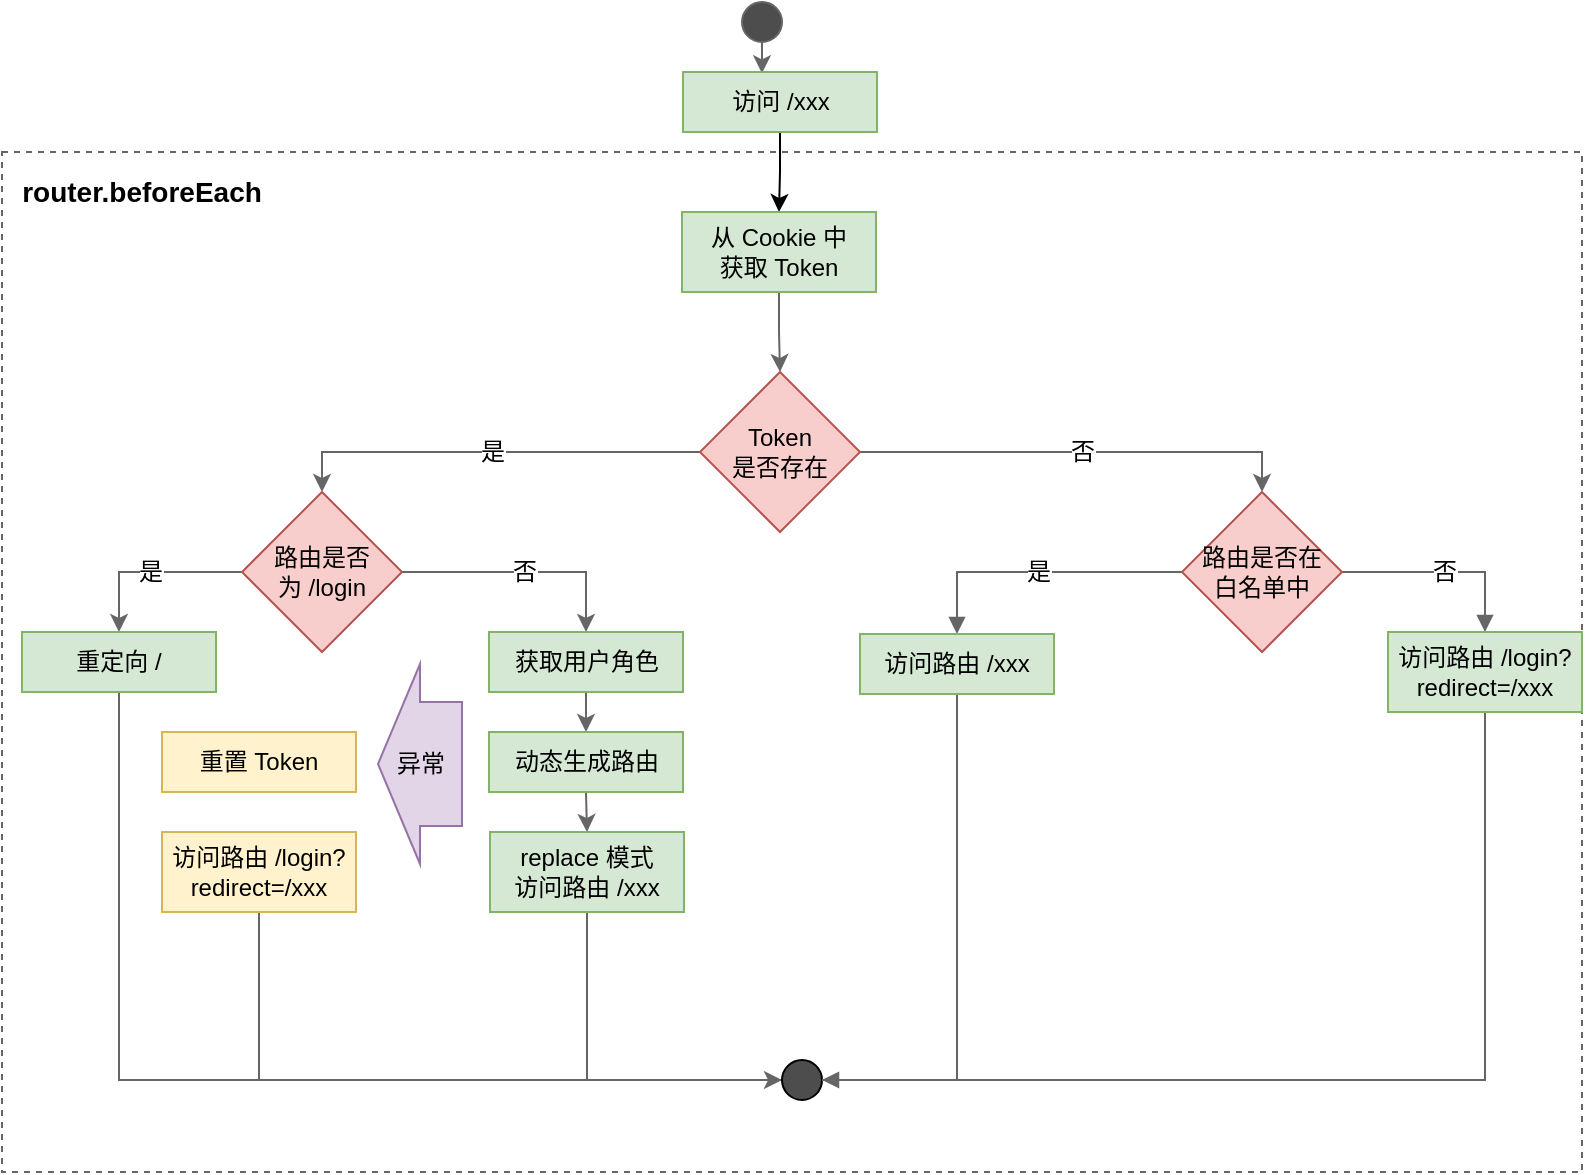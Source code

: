 <mxfile version="12.2.4" pages="1"><diagram id="WpgGhd6-GGg0f8T9_wV0" name="Page-1"><mxGraphModel dx="397" dy="328" grid="1" gridSize="10" guides="1" tooltips="1" connect="1" arrows="1" fold="1" page="1" pageScale="1" pageWidth="827" pageHeight="1169" math="0" shadow="0"><root><mxCell id="0"/><mxCell id="1" parent="0"/><mxCell id="5" style="edgeStyle=orthogonalEdgeStyle;rounded=0;orthogonalLoop=1;jettySize=auto;html=1;exitX=0.5;exitY=1;exitDx=0;exitDy=0;entryX=0.407;entryY=0.022;entryDx=0;entryDy=0;entryPerimeter=0;strokeColor=#666666;" parent="1" source="2" target="4" edge="1"><mxGeometry relative="1" as="geometry"/></mxCell><mxCell id="2" value="" style="ellipse;whiteSpace=wrap;html=1;aspect=fixed;fillColor=#4D4D4D;strokeColor=#666666;" parent="1" vertex="1"><mxGeometry x="390" y="35" width="20" height="20" as="geometry"/></mxCell><mxCell id="9" style="edgeStyle=orthogonalEdgeStyle;rounded=0;orthogonalLoop=1;jettySize=auto;html=1;exitX=0.5;exitY=1;exitDx=0;exitDy=0;entryX=0.5;entryY=0;entryDx=0;entryDy=0;" parent="1" source="4" target="8" edge="1"><mxGeometry relative="1" as="geometry"/></mxCell><mxCell id="4" value="访问 /xxx" style="rounded=0;whiteSpace=wrap;html=1;fillColor=#d5e8d4;strokeColor=#82b366;" parent="1" vertex="1"><mxGeometry x="360.5" y="70" width="97" height="30" as="geometry"/></mxCell><mxCell id="6" value="" style="rounded=0;whiteSpace=wrap;html=1;fillColor=none;dashed=1;strokeColor=#666666;" parent="1" vertex="1"><mxGeometry x="20" y="110" width="790" height="510" as="geometry"/></mxCell><mxCell id="7" value="&lt;font style=&quot;font-size: 14px&quot;&gt;&lt;b&gt;router.beforeEach&lt;/b&gt;&lt;/font&gt;" style="text;html=1;strokeColor=none;fillColor=none;align=center;verticalAlign=middle;whiteSpace=wrap;rounded=0;dashed=1;" parent="1" vertex="1"><mxGeometry x="70" y="120" width="40" height="20" as="geometry"/></mxCell><mxCell id="11" style="edgeStyle=orthogonalEdgeStyle;rounded=0;orthogonalLoop=1;jettySize=auto;html=1;exitX=0.5;exitY=1;exitDx=0;exitDy=0;entryX=0.5;entryY=0;entryDx=0;entryDy=0;strokeColor=#666666;" parent="1" source="8" target="10" edge="1"><mxGeometry relative="1" as="geometry"/></mxCell><mxCell id="8" value="从 Cookie 中&lt;br&gt;获取 Token" style="rounded=0;whiteSpace=wrap;html=1;fillColor=#d5e8d4;strokeColor=#82b366;" parent="1" vertex="1"><mxGeometry x="360" y="140" width="97" height="40" as="geometry"/></mxCell><mxCell id="14" value="否" style="edgeStyle=orthogonalEdgeStyle;rounded=0;orthogonalLoop=1;jettySize=auto;html=1;exitX=1;exitY=0.5;exitDx=0;exitDy=0;entryX=0.5;entryY=0;entryDx=0;entryDy=0;fontSize=12;strokeColor=#666666;" parent="1" source="10" target="12" edge="1"><mxGeometry relative="1" as="geometry"/></mxCell><mxCell id="16" value="&lt;font style=&quot;font-size: 12px&quot;&gt;是&lt;/font&gt;" style="edgeStyle=orthogonalEdgeStyle;rounded=0;orthogonalLoop=1;jettySize=auto;html=1;exitX=0;exitY=0.5;exitDx=0;exitDy=0;entryX=0.5;entryY=0;entryDx=0;entryDy=0;strokeColor=#666666;" parent="1" source="10" target="13" edge="1"><mxGeometry relative="1" as="geometry"/></mxCell><mxCell id="10" value="Token &lt;br&gt;是否存在" style="rhombus;whiteSpace=wrap;html=1;fillColor=#f8cecc;strokeColor=#b85450;" parent="1" vertex="1"><mxGeometry x="369" y="220" width="80" height="80" as="geometry"/></mxCell><mxCell id="38" value="否" style="edgeStyle=orthogonalEdgeStyle;rounded=0;orthogonalLoop=1;jettySize=auto;html=1;exitX=1;exitY=0.5;exitDx=0;exitDy=0;entryX=0.5;entryY=0;entryDx=0;entryDy=0;endArrow=block;endFill=1;fontSize=12;strokeColor=#666666;" parent="1" source="12" target="37" edge="1"><mxGeometry relative="1" as="geometry"/></mxCell><mxCell id="39" value="是" style="edgeStyle=orthogonalEdgeStyle;rounded=0;orthogonalLoop=1;jettySize=auto;html=1;exitX=0;exitY=0.5;exitDx=0;exitDy=0;entryX=0.5;entryY=0;entryDx=0;entryDy=0;endArrow=block;endFill=1;fontSize=12;strokeColor=#666666;" parent="1" source="12" target="36" edge="1"><mxGeometry relative="1" as="geometry"/></mxCell><mxCell id="12" value="路由是否在&lt;br&gt;白名单中" style="rhombus;whiteSpace=wrap;html=1;fillColor=#f8cecc;strokeColor=#b85450;" parent="1" vertex="1"><mxGeometry x="610" y="280" width="80" height="80" as="geometry"/></mxCell><mxCell id="19" value="否" style="edgeStyle=orthogonalEdgeStyle;rounded=0;orthogonalLoop=1;jettySize=auto;html=1;exitX=1;exitY=0.5;exitDx=0;exitDy=0;entryX=0.5;entryY=0;entryDx=0;entryDy=0;fontSize=12;strokeColor=#666666;" parent="1" source="13" target="18" edge="1"><mxGeometry relative="1" as="geometry"/></mxCell><mxCell id="25" value="是" style="edgeStyle=orthogonalEdgeStyle;rounded=0;orthogonalLoop=1;jettySize=auto;html=1;exitX=0;exitY=0.5;exitDx=0;exitDy=0;entryX=0.5;entryY=0;entryDx=0;entryDy=0;fontSize=12;strokeColor=#666666;" parent="1" source="13" target="24" edge="1"><mxGeometry relative="1" as="geometry"/></mxCell><mxCell id="13" value="路由是否&lt;br&gt;为 /login" style="rhombus;whiteSpace=wrap;html=1;fillColor=#f8cecc;strokeColor=#b85450;" parent="1" vertex="1"><mxGeometry x="140" y="280" width="80" height="80" as="geometry"/></mxCell><mxCell id="22" style="edgeStyle=orthogonalEdgeStyle;rounded=0;orthogonalLoop=1;jettySize=auto;html=1;exitX=0.5;exitY=1;exitDx=0;exitDy=0;entryX=0.5;entryY=0;entryDx=0;entryDy=0;fontSize=12;strokeColor=#666666;" parent="1" source="18" target="20" edge="1"><mxGeometry relative="1" as="geometry"/></mxCell><mxCell id="18" value="获取用户角色" style="rounded=0;whiteSpace=wrap;html=1;fillColor=#d5e8d4;strokeColor=#82b366;" parent="1" vertex="1"><mxGeometry x="263.5" y="350" width="97" height="30" as="geometry"/></mxCell><mxCell id="23" style="edgeStyle=orthogonalEdgeStyle;rounded=0;orthogonalLoop=1;jettySize=auto;html=1;exitX=0.5;exitY=1;exitDx=0;exitDy=0;entryX=0.5;entryY=0;entryDx=0;entryDy=0;fontSize=12;strokeColor=#666666;" parent="1" source="20" target="21" edge="1"><mxGeometry relative="1" as="geometry"/></mxCell><mxCell id="20" value="动态生成路由" style="rounded=0;whiteSpace=wrap;html=1;fillColor=#d5e8d4;strokeColor=#82b366;" parent="1" vertex="1"><mxGeometry x="263.5" y="400" width="97" height="30" as="geometry"/></mxCell><mxCell id="33" style="edgeStyle=orthogonalEdgeStyle;rounded=0;orthogonalLoop=1;jettySize=auto;html=1;exitX=0.5;exitY=1;exitDx=0;exitDy=0;entryX=0;entryY=0.5;entryDx=0;entryDy=0;fontSize=12;strokeColor=#666666;" parent="1" source="21" target="30" edge="1"><mxGeometry relative="1" as="geometry"/></mxCell><mxCell id="21" value="replace 模式&lt;br&gt;访问路由 /xxx" style="rounded=0;whiteSpace=wrap;html=1;fillColor=#d5e8d4;strokeColor=#82b366;" parent="1" vertex="1"><mxGeometry x="264" y="450" width="97" height="40" as="geometry"/></mxCell><mxCell id="34" style="edgeStyle=orthogonalEdgeStyle;rounded=0;orthogonalLoop=1;jettySize=auto;html=1;exitX=0.5;exitY=1;exitDx=0;exitDy=0;fontSize=12;endArrow=none;endFill=0;entryX=0;entryY=0.5;entryDx=0;entryDy=0;strokeColor=#666666;" parent="1" source="24" target="30" edge="1"><mxGeometry relative="1" as="geometry"><mxPoint x="410" y="570" as="targetPoint"/><Array as="points"><mxPoint x="79" y="574"/></Array></mxGeometry></mxCell><mxCell id="24" value="重定向 /" style="rounded=0;whiteSpace=wrap;html=1;fillColor=#d5e8d4;strokeColor=#82b366;" parent="1" vertex="1"><mxGeometry x="30" y="350" width="97" height="30" as="geometry"/></mxCell><mxCell id="26" value="重置 Token" style="rounded=0;whiteSpace=wrap;html=1;fillColor=#fff2cc;strokeColor=#d6b656;" parent="1" vertex="1"><mxGeometry x="100" y="400" width="97" height="30" as="geometry"/></mxCell><mxCell id="35" style="edgeStyle=orthogonalEdgeStyle;rounded=0;orthogonalLoop=1;jettySize=auto;html=1;exitX=0.5;exitY=1;exitDx=0;exitDy=0;entryX=0;entryY=0.5;entryDx=0;entryDy=0;endArrow=none;endFill=0;fontSize=12;strokeColor=#666666;" parent="1" source="27" target="30" edge="1"><mxGeometry relative="1" as="geometry"/></mxCell><mxCell id="27" value="访问路由 /login?redirect=/xxx" style="rounded=0;whiteSpace=wrap;html=1;fillColor=#fff2cc;strokeColor=#d6b656;" parent="1" vertex="1"><mxGeometry x="100" y="450" width="97" height="40" as="geometry"/></mxCell><mxCell id="29" value="异常" style="html=1;shadow=0;dashed=0;align=center;verticalAlign=middle;shape=mxgraph.arrows2.arrow;dy=0.38;dx=21;flipH=1;notch=0;fillColor=#e1d5e7;fontSize=12;strokeColor=#9673a6;" parent="1" vertex="1"><mxGeometry x="208" y="366" width="42" height="100" as="geometry"/></mxCell><mxCell id="30" value="" style="ellipse;whiteSpace=wrap;html=1;aspect=fixed;fillColor=#4D4D4D;" parent="1" vertex="1"><mxGeometry x="410" y="564" width="20" height="20" as="geometry"/></mxCell><mxCell id="40" style="edgeStyle=orthogonalEdgeStyle;rounded=0;orthogonalLoop=1;jettySize=auto;html=1;exitX=0.5;exitY=1;exitDx=0;exitDy=0;entryX=1;entryY=0.5;entryDx=0;entryDy=0;endArrow=block;endFill=1;fontSize=12;strokeColor=#666666;" parent="1" source="36" target="30" edge="1"><mxGeometry relative="1" as="geometry"/></mxCell><mxCell id="36" value="访问路由 /xxx" style="rounded=0;whiteSpace=wrap;html=1;fillColor=#d5e8d4;strokeColor=#82b366;" parent="1" vertex="1"><mxGeometry x="449" y="351" width="97" height="30" as="geometry"/></mxCell><mxCell id="41" style="edgeStyle=orthogonalEdgeStyle;rounded=0;orthogonalLoop=1;jettySize=auto;html=1;exitX=0.5;exitY=1;exitDx=0;exitDy=0;endArrow=none;endFill=0;fontSize=12;entryX=1;entryY=0.5;entryDx=0;entryDy=0;strokeColor=#666666;" parent="1" source="37" target="30" edge="1"><mxGeometry relative="1" as="geometry"><mxPoint x="430" y="570" as="targetPoint"/><Array as="points"><mxPoint x="762" y="574"/></Array></mxGeometry></mxCell><mxCell id="37" value="访问路由 /login?redirect=/xxx" style="rounded=0;whiteSpace=wrap;html=1;fillColor=#d5e8d4;strokeColor=#82b366;" parent="1" vertex="1"><mxGeometry x="713" y="350" width="97" height="40" as="geometry"/></mxCell></root></mxGraphModel></diagram></mxfile>